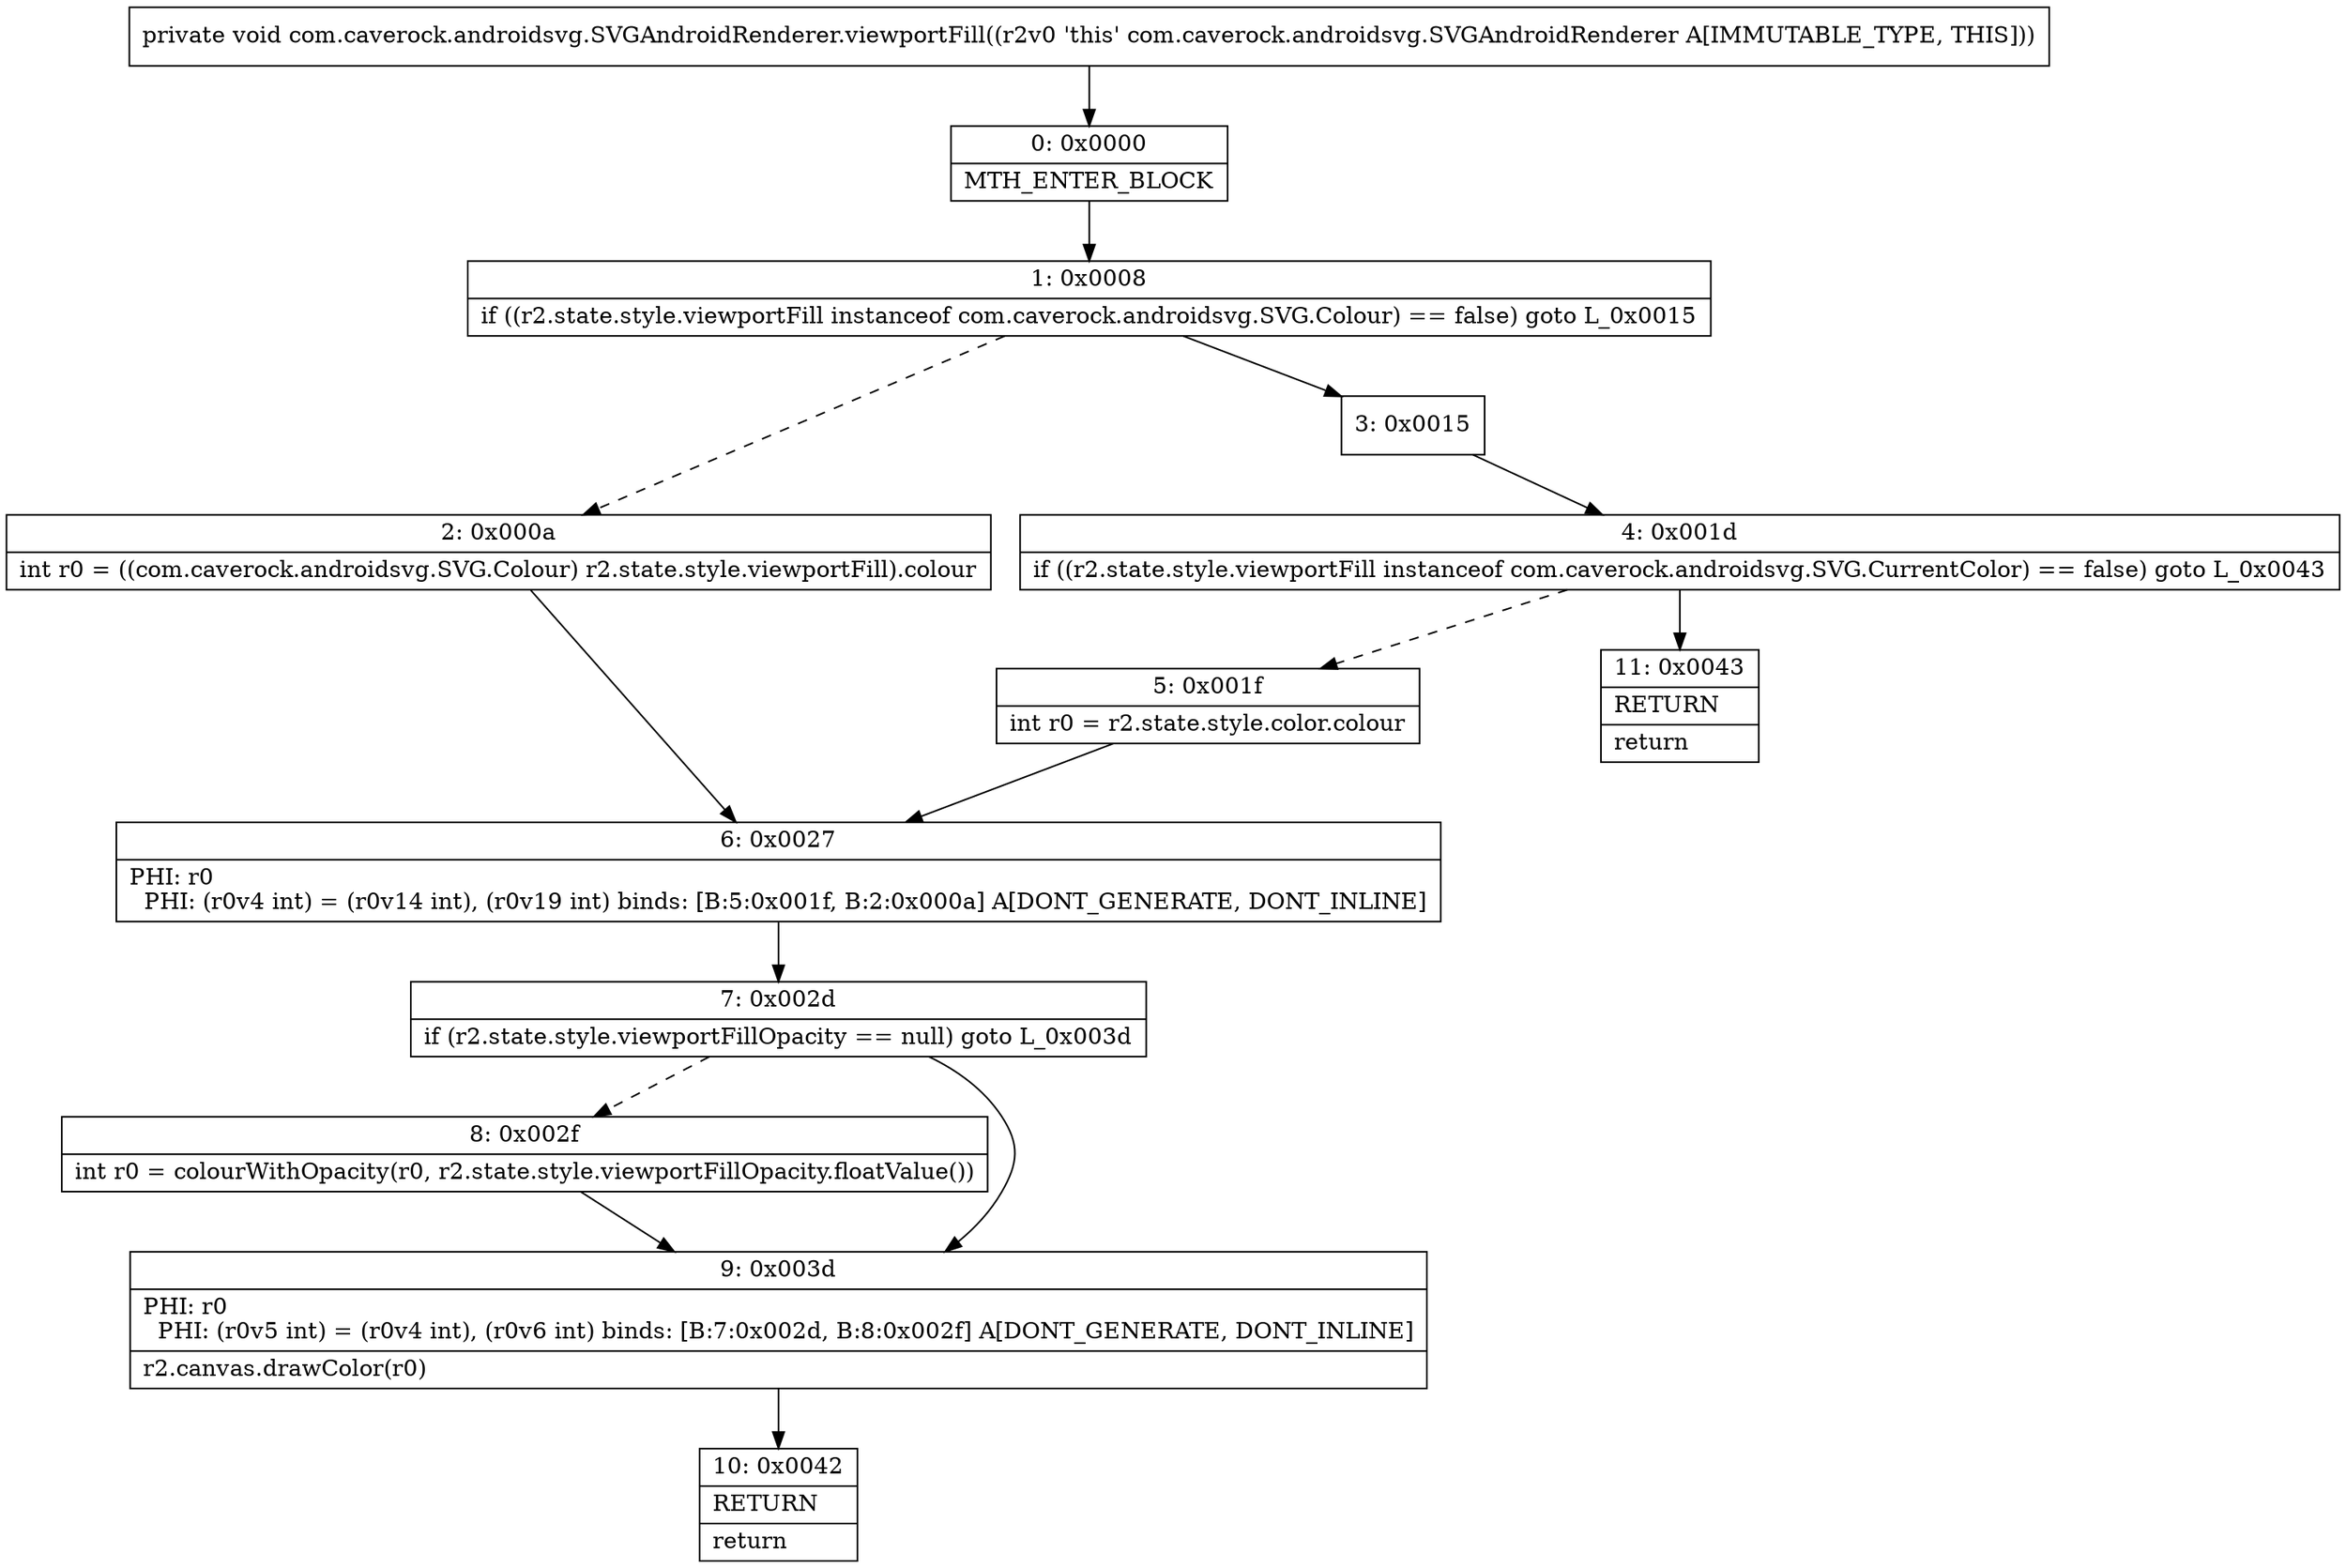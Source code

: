 digraph "CFG forcom.caverock.androidsvg.SVGAndroidRenderer.viewportFill()V" {
Node_0 [shape=record,label="{0\:\ 0x0000|MTH_ENTER_BLOCK\l}"];
Node_1 [shape=record,label="{1\:\ 0x0008|if ((r2.state.style.viewportFill instanceof com.caverock.androidsvg.SVG.Colour) == false) goto L_0x0015\l}"];
Node_2 [shape=record,label="{2\:\ 0x000a|int r0 = ((com.caverock.androidsvg.SVG.Colour) r2.state.style.viewportFill).colour\l}"];
Node_3 [shape=record,label="{3\:\ 0x0015}"];
Node_4 [shape=record,label="{4\:\ 0x001d|if ((r2.state.style.viewportFill instanceof com.caverock.androidsvg.SVG.CurrentColor) == false) goto L_0x0043\l}"];
Node_5 [shape=record,label="{5\:\ 0x001f|int r0 = r2.state.style.color.colour\l}"];
Node_6 [shape=record,label="{6\:\ 0x0027|PHI: r0 \l  PHI: (r0v4 int) = (r0v14 int), (r0v19 int) binds: [B:5:0x001f, B:2:0x000a] A[DONT_GENERATE, DONT_INLINE]\l}"];
Node_7 [shape=record,label="{7\:\ 0x002d|if (r2.state.style.viewportFillOpacity == null) goto L_0x003d\l}"];
Node_8 [shape=record,label="{8\:\ 0x002f|int r0 = colourWithOpacity(r0, r2.state.style.viewportFillOpacity.floatValue())\l}"];
Node_9 [shape=record,label="{9\:\ 0x003d|PHI: r0 \l  PHI: (r0v5 int) = (r0v4 int), (r0v6 int) binds: [B:7:0x002d, B:8:0x002f] A[DONT_GENERATE, DONT_INLINE]\l|r2.canvas.drawColor(r0)\l}"];
Node_10 [shape=record,label="{10\:\ 0x0042|RETURN\l|return\l}"];
Node_11 [shape=record,label="{11\:\ 0x0043|RETURN\l|return\l}"];
MethodNode[shape=record,label="{private void com.caverock.androidsvg.SVGAndroidRenderer.viewportFill((r2v0 'this' com.caverock.androidsvg.SVGAndroidRenderer A[IMMUTABLE_TYPE, THIS])) }"];
MethodNode -> Node_0;
Node_0 -> Node_1;
Node_1 -> Node_2[style=dashed];
Node_1 -> Node_3;
Node_2 -> Node_6;
Node_3 -> Node_4;
Node_4 -> Node_5[style=dashed];
Node_4 -> Node_11;
Node_5 -> Node_6;
Node_6 -> Node_7;
Node_7 -> Node_8[style=dashed];
Node_7 -> Node_9;
Node_8 -> Node_9;
Node_9 -> Node_10;
}

